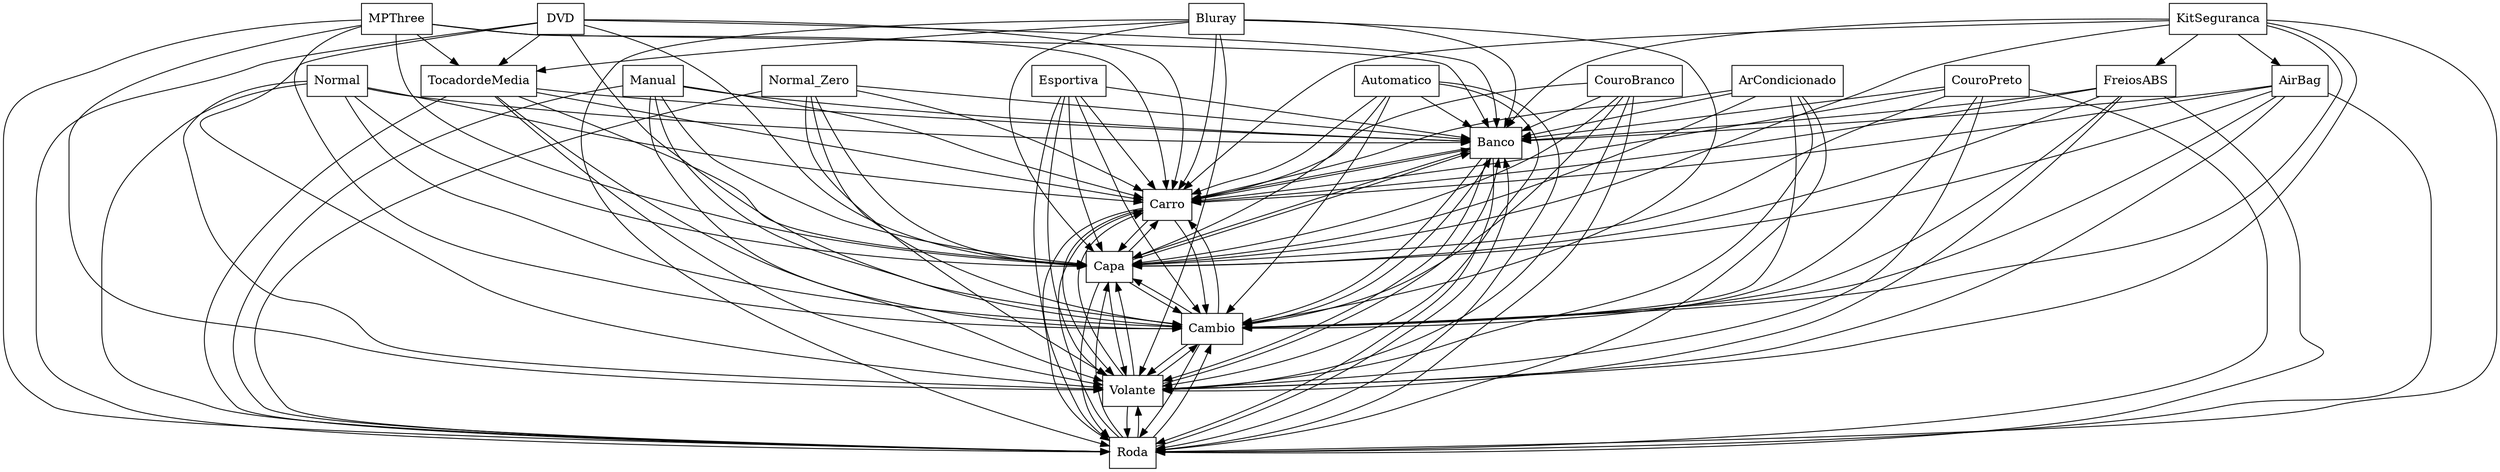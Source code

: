 digraph{
graph [rankdir=TB];
node [shape=box];
edge [arrowhead=normal];
0[label="ArCondicionado",]
1[label="TocadordeMedia",]
2[label="CouroPreto",]
3[label="Banco",]
4[label="Manual",]
5[label="MPThree",]
6[label="Carro",]
7[label="Automatico",]
8[label="Bluray",]
9[label="Roda",]
10[label="FreiosABS",]
11[label="DVD",]
12[label="Volante",]
13[label="Normal_Zero",]
14[label="Normal",]
15[label="AirBag",]
16[label="KitSeguranca",]
17[label="CouroBranco",]
18[label="Cambio",]
19[label="Esportiva",]
20[label="Capa",]
0->3[label="",]
0->6[label="",]
0->9[label="",]
0->12[label="",]
0->18[label="",]
0->20[label="",]
1->3[label="",]
1->6[label="",]
1->9[label="",]
1->12[label="",]
1->18[label="",]
1->20[label="",]
2->3[label="",]
2->6[label="",]
2->9[label="",]
2->12[label="",]
2->18[label="",]
2->20[label="",]
3->6[label="",]
3->9[label="",]
3->12[label="",]
3->18[label="",]
3->20[label="",]
4->3[label="",]
4->6[label="",]
4->9[label="",]
4->12[label="",]
4->18[label="",]
4->20[label="",]
5->1[label="",]
5->3[label="",]
5->6[label="",]
5->9[label="",]
5->12[label="",]
5->18[label="",]
5->20[label="",]
6->3[label="",]
6->9[label="",]
6->12[label="",]
6->18[label="",]
6->20[label="",]
7->3[label="",]
7->6[label="",]
7->9[label="",]
7->12[label="",]
7->18[label="",]
7->20[label="",]
8->1[label="",]
8->3[label="",]
8->6[label="",]
8->9[label="",]
8->12[label="",]
8->18[label="",]
8->20[label="",]
9->3[label="",]
9->6[label="",]
9->12[label="",]
9->18[label="",]
9->20[label="",]
10->3[label="",]
10->6[label="",]
10->9[label="",]
10->12[label="",]
10->18[label="",]
10->20[label="",]
11->1[label="",]
11->3[label="",]
11->6[label="",]
11->9[label="",]
11->12[label="",]
11->18[label="",]
11->20[label="",]
12->3[label="",]
12->6[label="",]
12->9[label="",]
12->18[label="",]
12->20[label="",]
13->3[label="",]
13->6[label="",]
13->9[label="",]
13->12[label="",]
13->18[label="",]
13->20[label="",]
14->3[label="",]
14->6[label="",]
14->9[label="",]
14->12[label="",]
14->18[label="",]
14->20[label="",]
15->3[label="",]
15->6[label="",]
15->9[label="",]
15->12[label="",]
15->18[label="",]
15->20[label="",]
16->3[label="",]
16->6[label="",]
16->9[label="",]
16->10[label="",]
16->12[label="",]
16->15[label="",]
16->18[label="",]
16->20[label="",]
17->3[label="",]
17->6[label="",]
17->9[label="",]
17->12[label="",]
17->18[label="",]
17->20[label="",]
18->3[label="",]
18->6[label="",]
18->9[label="",]
18->12[label="",]
18->20[label="",]
19->3[label="",]
19->6[label="",]
19->9[label="",]
19->12[label="",]
19->18[label="",]
19->20[label="",]
20->3[label="",]
20->6[label="",]
20->9[label="",]
20->12[label="",]
20->18[label="",]
}
